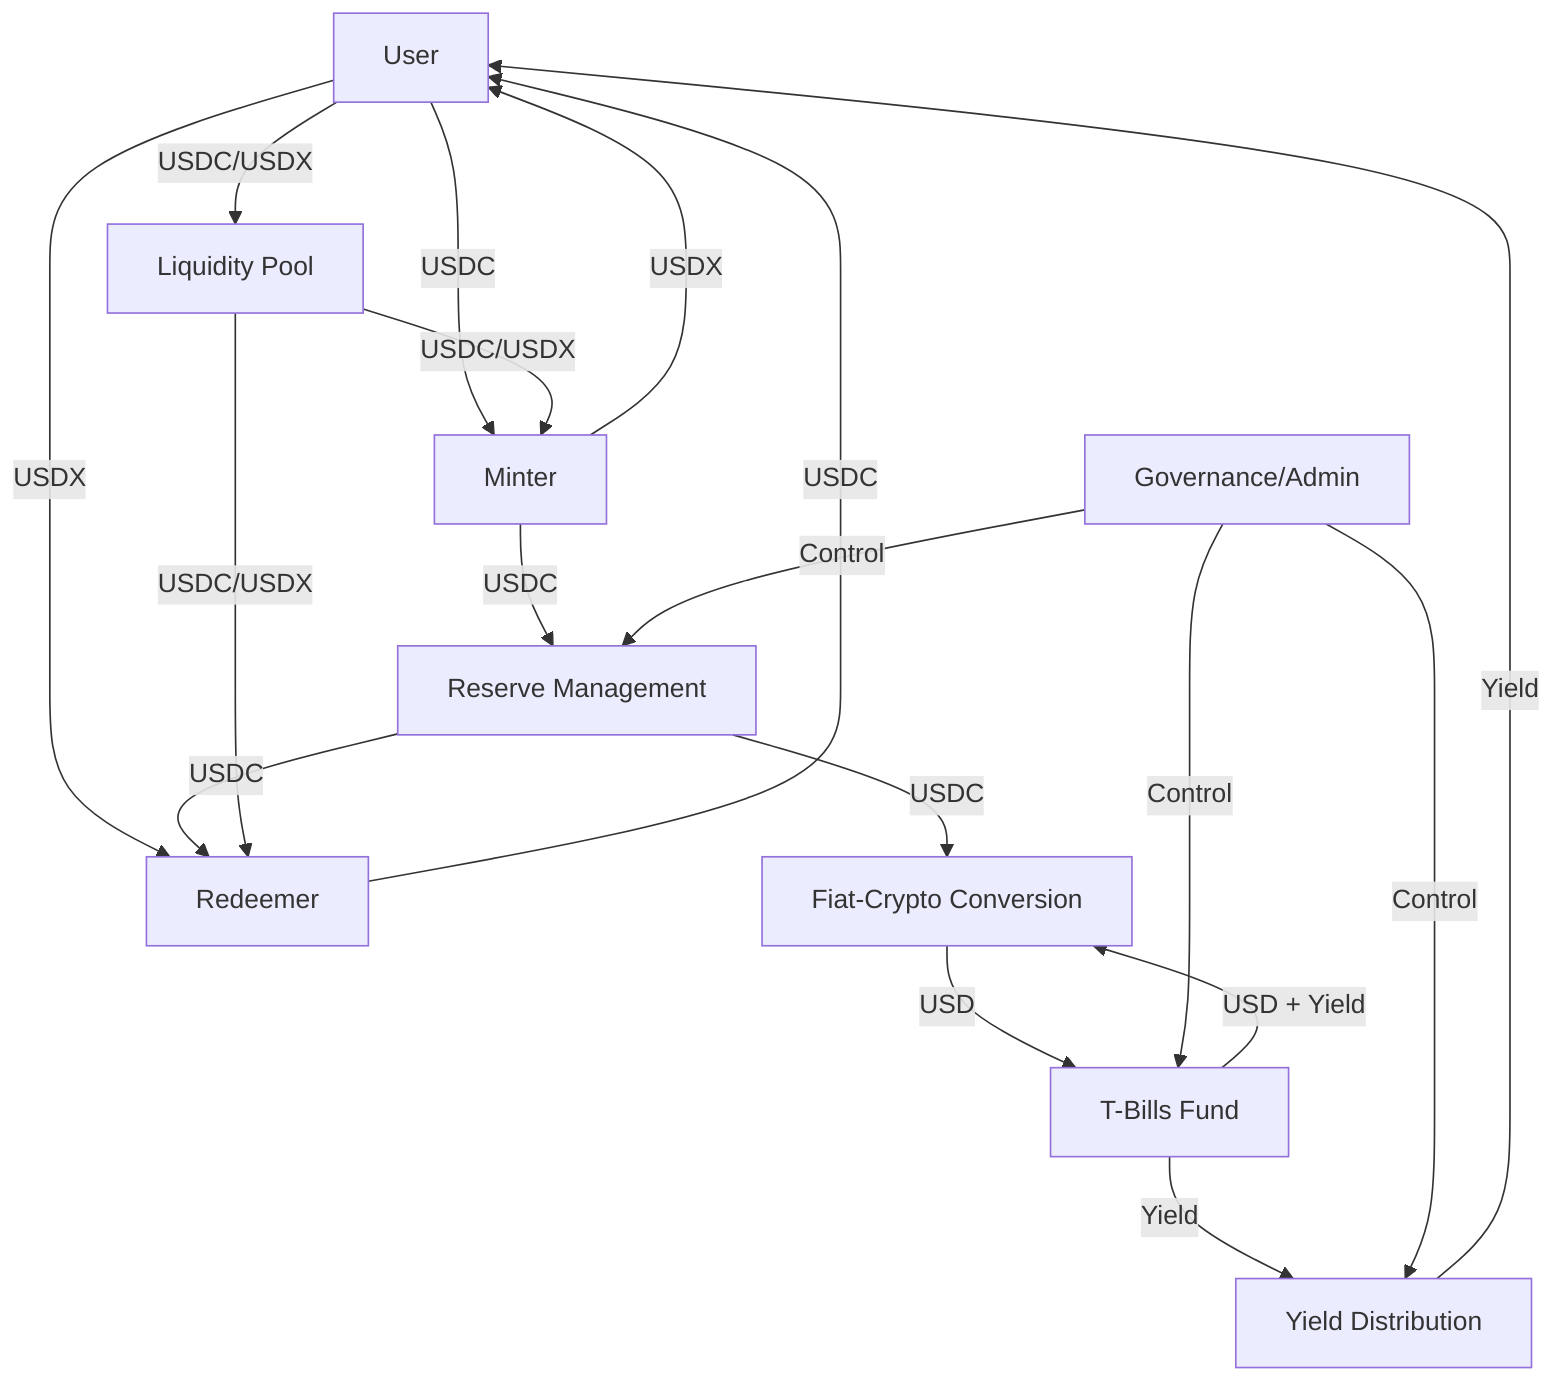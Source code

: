 flowchart TD
    User -->|USDC| Minter
    Minter -->|USDX| User
    User -->|USDX| Redeemer
    Redeemer -->|USDC| User
    Minter -->|USDC| Reserve[Reserve Management]
    Reserve -->|USDC| Ramp[Fiat-Crypto Conversion]
    Ramp -->|USD| TBills[T-Bills Fund]
    TBills -->|USD + Yield| Ramp
    Reserve -->|USDC| Redeemer
    TBills -->|Yield| YieldDist[Yield Distribution]
    YieldDist -->|Yield| User
    LP[Liquidity Pool] -->|USDC/USDX| Minter
    LP -->|USDC/USDX| Redeemer
    User -->|USDC/USDX| LP
    Gov[Governance/Admin] -->|Control| Reserve
    Gov -->|Control| YieldDist
    Gov -->|Control| TBills